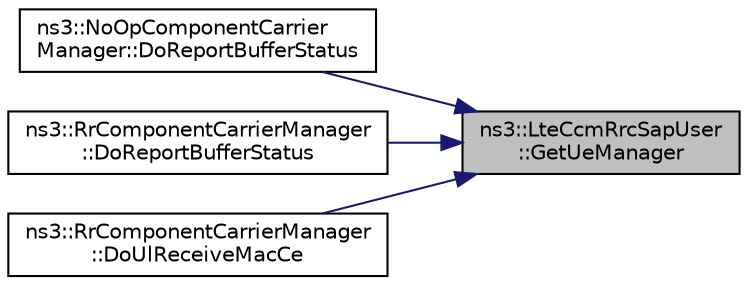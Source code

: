 digraph "ns3::LteCcmRrcSapUser::GetUeManager"
{
 // LATEX_PDF_SIZE
  edge [fontname="Helvetica",fontsize="10",labelfontname="Helvetica",labelfontsize="10"];
  node [fontname="Helvetica",fontsize="10",shape=record];
  rankdir="RL";
  Node1 [label="ns3::LteCcmRrcSapUser\l::GetUeManager",height=0.2,width=0.4,color="black", fillcolor="grey75", style="filled", fontcolor="black",tooltip="Get UE manager by RNTI."];
  Node1 -> Node2 [dir="back",color="midnightblue",fontsize="10",style="solid",fontname="Helvetica"];
  Node2 [label="ns3::NoOpComponentCarrier\lManager::DoReportBufferStatus",height=0.2,width=0.4,color="black", fillcolor="white", style="filled",URL="$classns3_1_1_no_op_component_carrier_manager.html#a52004ee226c8d25d2d6b626ade91dc25",tooltip="Report buffer status."];
  Node1 -> Node3 [dir="back",color="midnightblue",fontsize="10",style="solid",fontname="Helvetica"];
  Node3 [label="ns3::RrComponentCarrierManager\l::DoReportBufferStatus",height=0.2,width=0.4,color="black", fillcolor="white", style="filled",URL="$classns3_1_1_rr_component_carrier_manager.html#aeef6dfab2c20e17b037e1764e6ebd9c7",tooltip="Report buffer status."];
  Node1 -> Node4 [dir="back",color="midnightblue",fontsize="10",style="solid",fontname="Helvetica"];
  Node4 [label="ns3::RrComponentCarrierManager\l::DoUlReceiveMacCe",height=0.2,width=0.4,color="black", fillcolor="white", style="filled",URL="$classns3_1_1_rr_component_carrier_manager.html#a1b7ed25671044776fb53d6ddceb4f07c",tooltip="Forwards uplink BSR to CCM, called by MAC through CCM SAP interface."];
}
